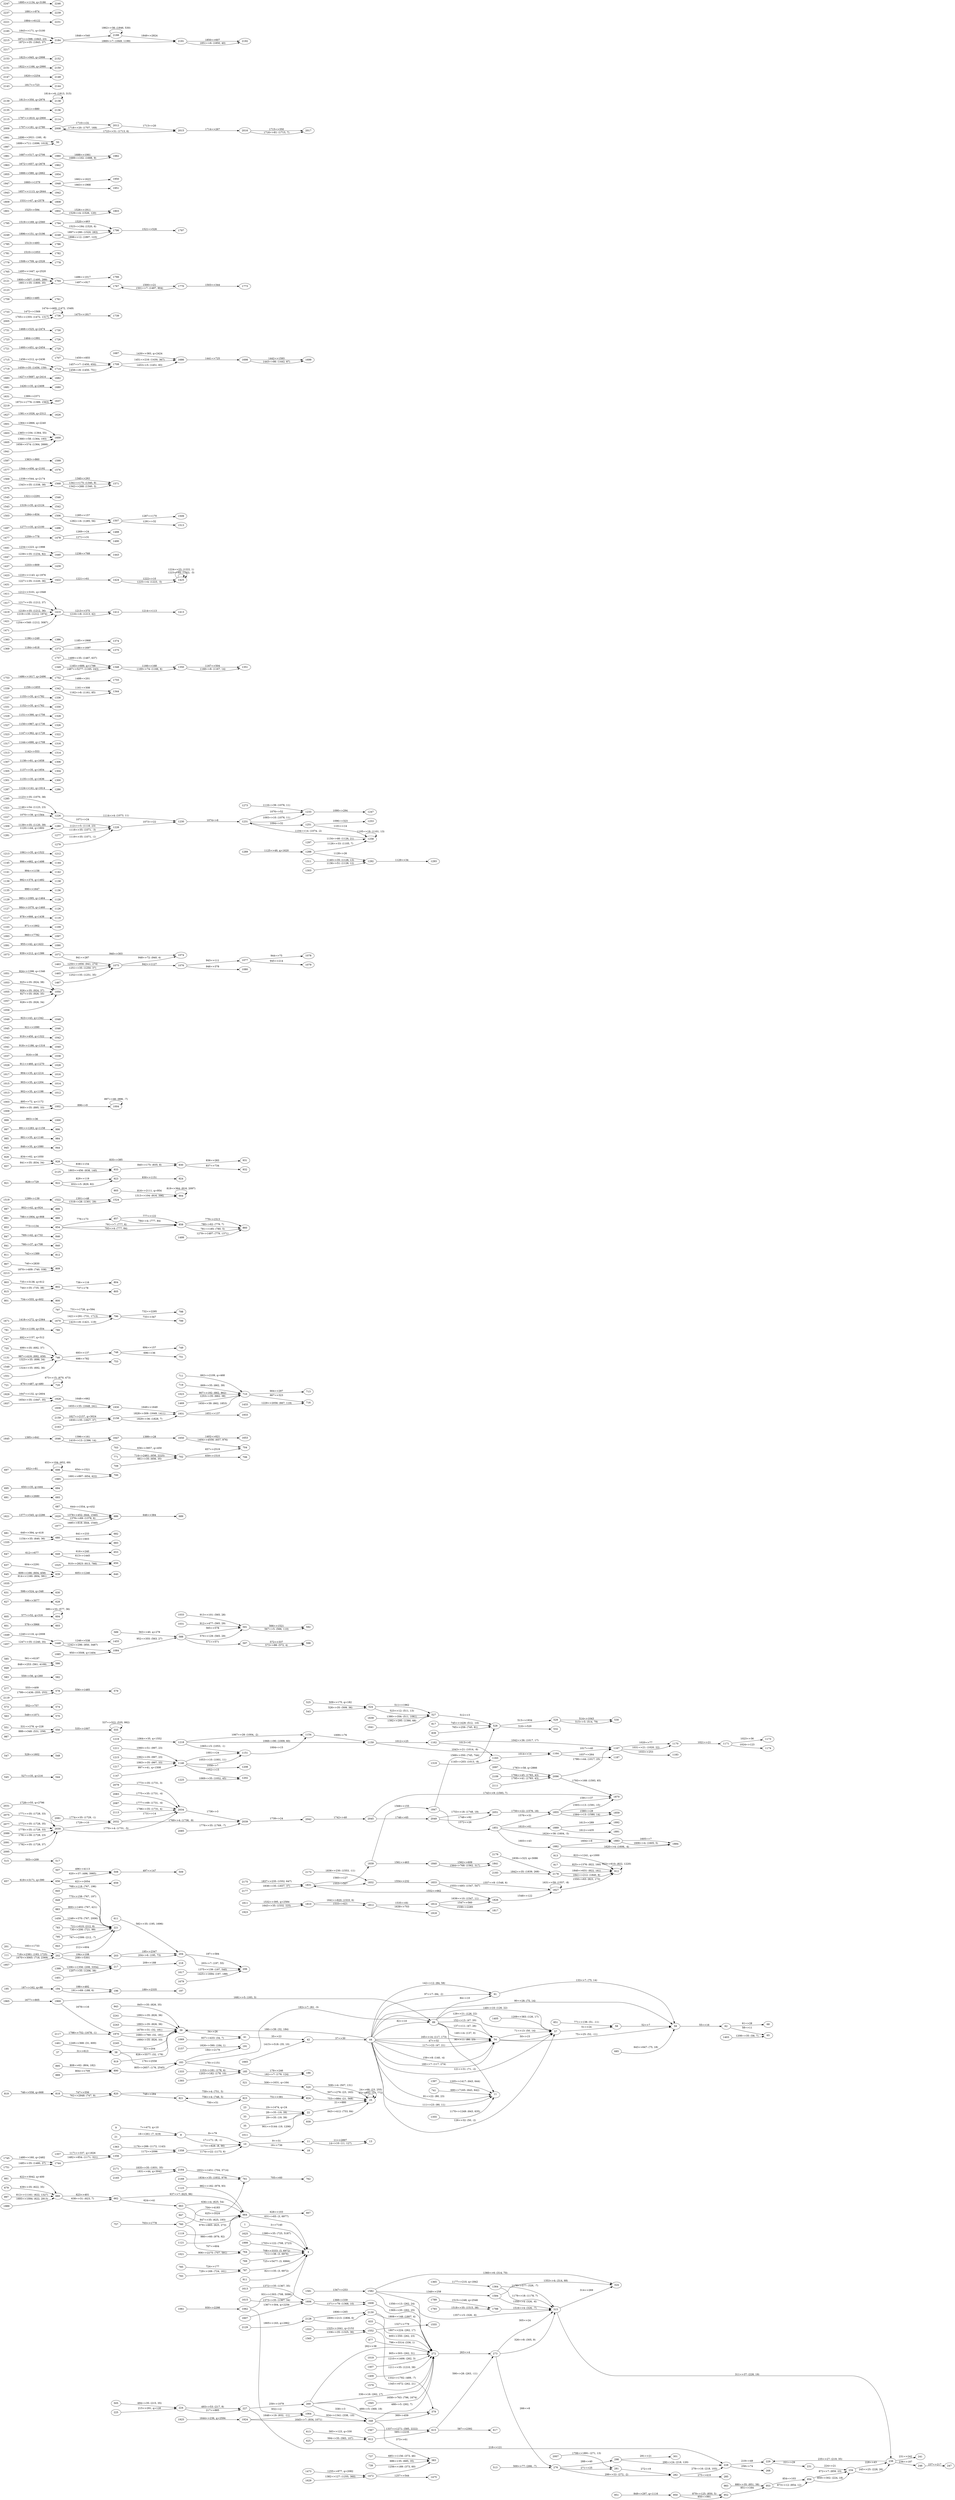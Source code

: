 digraph g { 
	rankdir = LR 
	1 -> 4 [label="3=>7140"] 
	9 -> 8 [label="7=>473, q=10"] 
	8 -> 10 [label="8=>79"] 
	10 -> 11 [label="9=>31"] 
	11 -> 13 [label="11=>2897"] 
	11 -> 13 [label="14=>10: (11, 127)"] 
	10 -> 18 [label="16=>736"] 
	8 -> 10 [label="17=>71: (8, -1)"] 
	21 -> 8 [label="18=>261: (7, 419)"] 
	23 -> 22 [label="19=>1474, q=24"] 
	22 -> 25 [label="21=>880"] 
	25 -> 25 [label="23=>442: (21, 772)"] 
	25 -> 25 [label="24=>68: (23, 255)"] 
	33 -> 22 [label="28=>35: (19, 39)"] 
	35 -> 22 [label="29=>35: (19, 39)"] 
	37 -> 38 [label="31=>613"] 
	38 -> 39 [label="32=>204"] 
	39 -> 41 [label="34=>26"] 
	41 -> 42 [label="35=>22"] 
	42 -> 44 [label="37=>30"] 
	44 -> 54 [label="47=>32"] 
	54 -> 57 [label="50=>15"] 
	57 -> 58 [label="51=>24"] 
	58 -> 59 [label="52=>7"] 
	59 -> 62 [label="55=>16"] 
	62 -> 65 [label="58=>11"] 
	62 -> 68 [label="61=>28"] 
	54 -> 57 [label="71=>13: (50, 14)"] 
	54 -> 59 [label="75=>25: (52, -11)"] 
	44 -> 59 [label="80=>28: (75, 14)"] 
	44 -> 77 [label="81=>22: (80, 23)"] 
	44 -> 89 [label="82=>10"] 
	89 -> 91 [label="84=>10"] 
	89 -> 77 [label="90=>11: (80, 23)"] 
	44 -> 91 [label="97=>7: (84, -2)"] 
	44 -> 77 [label="111=>23: (90, 11)"] 
	44 -> 54 [label="117=>22: (47, 21)"] 
	44 -> 57 [label="121=>31: (71, -2)"] 
	44 -> 57 [label="126=>32: (50, -2)"] 
	44 -> 57 [label="129=>21: (126, 22)"] 
	91 -> 59 [label="133=>7: (75, 14)"] 
	89 -> 54 [label="137=>11: (47, 26)"] 
	89 -> 54 [label="140=>4: (137, 0)"] 
	44 -> 91 [label="142=>12: (84, 58)"] 
	89 -> 57 [label="149=>10: (126, 22)"] 
	89 -> 54 [label="152=>13: (47, 20)"] 
	44 -> 54 [label="159=>8: (140, -4)"] 
	44 -> 54 [label="160=>7: (117, 274)"] 
	44 -> 54 [label="165=>14: (117, 173)"] 
	44 -> 39 [label="166=>39: (32, 184)"] 
	38 -> 183 [label="176=>2558"] 
	183 -> 185 [label="178=>1151"] 
	185 -> 186 [label="179=>246"] 
	185 -> 186 [label="182=>7: (179, 124)"] 
	183 -> 89 [label="183=>7: (82, -3)"] 
	183 -> 191 [label="184=>2179"] 
	195 -> 194 [label="187=>162, q=88"] 
	194 -> 196 [label="188=>492"] 
	196 -> 197 [label="189=>2335"] 
	194 -> 196 [label="191=>69: (188, 6)"] 
	201 -> 202 [label="193=>1733"] 
	202 -> 203 [label="194=>108"] 
	203 -> 204 [label="195=>2347"] 
	204 -> 206 [label="197=>584"] 
	204 -> 206 [label="203=>7: (197, 55)"] 
	203 -> 204 [label="204=>6: (195, 73)"] 
	202 -> 217 [label="208=>5301"] 
	217 -> 218 [label="209=>188"] 
	202 -> 221 [label="212=>604"] 
	225 -> 224 [label="215=>291, q=128"] 
	224 -> 227 [label="217=>885"] 
	227 -> 228 [label="218=>121"] 
	228 -> 229 [label="219=>49"] 
	229 -> 231 [label="221=>29"] 
	231 -> 234 [label="224=>21"] 
	234 -> 238 [label="228=>43"] 
	238 -> 241 [label="231=>242"] 
	238 -> 229 [label="235=>27: (219, 35)"] 
	238 -> 246 [label="236=>197"] 
	246 -> 247 [label="237=>217"] 
	234 -> 238 [label="245=>25: (228, 26)"] 
	228 -> 268 [label="258=>74"] 
	227 -> 269 [label="259=>1079"] 
	269 -> 272 [label="262=>38"] 
	272 -> 273 [label="263=>4"] 
	273 -> 276 [label="266=>8"] 
	276 -> 281 [label="271=>25"] 
	281 -> 282 [label="272=>9"] 
	282 -> 285 [label="275=>410"] 
	282 -> 228 [label="279=>16: (218, 103)"] 
	276 -> 298 [label="288=>40"] 
	298 -> 228 [label="290=>24: (218, 120)"] 
	298 -> 301 [label="291=>21"] 
	276 -> 282 [label="299=>22: (272, -2)"] 
	273 -> 315 [label="305=>24"] 
	315 -> 238 [label="311=>37: (228, 19)"] 
	315 -> 324 [label="314=>269"] 
	273 -> 315 [label="326=>8: (305, 9)"] 
	269 -> 272 [label="336=>16: (262, 17)"] 
	269 -> 348 [label="338=>3"] 
	348 -> 379 [label="369=>459"] 
	348 -> 383 [label="373=>61"] 
	348 -> 272 [label="488=>5: (262, 7)"] 
	269 -> 379 [label="489=>5: (369, 19)"] 
	224 -> 227 [label="493=>53: (217, 8)"] 
	505 -> 224 [label="494=>35: (215, 35)"] 
	507 -> 508 [label="496=>4113"] 
	508 -> 509 [label="497=>147"] 
	513 -> 276 [label="500=>77: (266, -7)"] 
	515 -> 517 [label="503=>209"] 
	521 -> 520 [label="506=>1631, q=164"] 
	520 -> 25 [label="507=>276: (23, 163)"] 
	520 -> 25 [label="508=>4: (507, 131)"] 
	525 -> 524 [label="509=>175, q=182"] 
	524 -> 527 [label="511=>1962"] 
	527 -> 528 [label="512=>3"] 
	528 -> 529 [label="513=>1934"] 
	529 -> 530 [label="514=>1043"] 
	529 -> 530 [label="515=>5: (514, 79)"] 
	528 -> 532 [label="516=>520"] 
	524 -> 527 [label="523=>12: (511, 13)"] 
	543 -> 524 [label="526=>35: (509, 36)"] 
	545 -> 544 [label="527=>35, q=216"] 
	547 -> 548 [label="529=>1602"] 
	551 -> 550 [label="531=>278, q=228"] 
	550 -> 555 [label="535=>1007"] 
	555 -> 555 [label="537=>322: (535, 992)"] 
	563 -> 570 [label="549=>1071"] 
	573 -> 574 [label="552=>757"] 
	577 -> 578 [label="555=>409"] 
	578 -> 579 [label="556=>1485"] 
	583 -> 582 [label="559=>56, q=260"] 
	585 -> 586 [label="561=>6197"] 
	589 -> 588 [label="563=>40, q=278"] 
	588 -> 591 [label="565=>578"] 
	591 -> 592 [label="566=>1521"] 
	591 -> 592 [label="567=>5: (566, 110)"] 
	588 -> 591 [label="570=>129: (565, 29)"] 
	588 -> 597 [label="571=>571"] 
	597 -> 598 [label="572=>337"] 
	597 -> 598 [label="573=>88: (572, 4)"] 
	601 -> 603 [label="576=>3966"] 
	605 -> 604 [label="577=>52, q=316"] 
	604 -> 604 [label="580=>33: (577, 36)"] 
	611 -> 204 [label="582=>35: (195, 1696)"] 
	613 -> 612 [label="583=>123, q=330"] 
	612 -> 615 [label="585=>2235"] 
	615 -> 617 [label="587=>2392"] 
	615 -> 273 [label="590=>28: (263, -11)"] 
	625 -> 612 [label="594=>35: (583, 107)"] 
	627 -> 628 [label="596=>3077"] 
	631 -> 630 [label="598=>524, q=348"] 
	633 -> 272 [label="600=>350: (262, 23)"] 
	637 -> 639 [label="604=>2291"] 
	639 -> 640 [label="605=>1246"] 
	645 -> 639 [label="609=>166: (604, 458)"] 
	647 -> 649 [label="612=>677"] 
	649 -> 650 [label="613=>1445"] 
	649 -> 653 [label="616=>240"] 
	657 -> 656 [label="619=>3171, q=390"] 
	656 -> 508 [label="620=>37: (496, 3985)"] 
	656 -> 659 [label="621=>2054"] 
	661 -> 660 [label="622=>3042, q=400"] 
	660 -> 662 [label="623=>401"] 
	662 -> 663 [label="624=>41"] 
	663 -> 664 [label="625=>3524"] 
	664 -> 667 [label="628=>103"] 
	664 -> 4 [label="631=>65: (3, 6977)"] 
	663 -> 664 [label="636=>4: (625, 54)"] 
	662 -> 664 [label="637=>7: (625, 96)"] 
	660 -> 662 [label="638=>31: (623, 7)"] 
	679 -> 660 [label="639=>35: (622, 35)"] 
	681 -> 680 [label="640=>394, q=418"] 
	680 -> 682 [label="641=>233"] 
	680 -> 683 [label="642=>603"] 
	685 -> 59 [label="643=>647: (75, 18)"] 
	687 -> 686 [label="644=>1554, q=432"] 
	686 -> 689 [label="646=>384"] 
	691 -> 693 [label="649=>2680"] 
	695 -> 694 [label="650=>35, q=444"] 
	697 -> 698 [label="652=>81"] 
	698 -> 698 [label="653=>104: (652, 69)"] 
	698 -> 700 [label="654=>1521"] 
	703 -> 702 [label="656=>3957, q=450"] 
	702 -> 704 [label="657=>2519"] 
	702 -> 706 [label="659=>1510"] 
	709 -> 702 [label="661=>35: (656, 35)"] 
	711 -> 710 [label="662=>2109, q=468"] 
	710 -> 713 [label="664=>297"] 
	710 -> 716 [label="667=>323"] 
	719 -> 710 [label="669=>35: (662, 39)"] 
	721 -> 720 [label="670=>487, q=480"] 
	720 -> 720 [label="673=>15: (670, 473)"] 
	737 -> 383 [label="685=>1156: (373, 46)"] 
	739 -> 383 [label="686=>35: (685, 35)"] 
	741 -> 77 [label="690=>7165: (643, 642)"] 
	747 -> 746 [label="692=>1157, q=512"] 
	746 -> 748 [label="693=>137"] 
	748 -> 749 [label="694=>157"] 
	748 -> 751 [label="696=>36"] 
	746 -> 753 [label="698=>782"] 
	755 -> 746 [label="699=>35: (692, 37)"] 
	757 -> 760 [label="703=>1778"] 
	760 -> 761 [label="704=>4183"] 
	761 -> 762 [label="705=>60"] 
	760 -> 764 [label="707=>604"] 
	764 -> 4 [label="708=>3333: (3, 6972)"] 
	769 -> 4 [label="711=>38: (3, 6976)"] 
	771 -> 702 [label="714=>2461: (656, 2225)"] 
	777 -> 202 [label="718=>2381: (193, 1725)"] 
	781 -> 780 [label="720=>1100, q=554"] 
	783 -> 221 [label="721=>610: (212, 8)"] 
	785 -> 787 [label="724=>177"] 
	787 -> 4 [label="725=>5477: (3, 6966)"] 
	793 -> 787 [label="729=>169: (724, 161)"] 
	795 -> 221 [label="730=>206: (721, 99)"] 
	797 -> 796 [label="731=>1726, q=594"] 
	796 -> 798 [label="732=>2295"] 
	796 -> 799 [label="733=>347"] 
	801 -> 800 [label="734=>555, q=602"] 
	803 -> 802 [label="735=>3138, q=612"] 
	802 -> 804 [label="736=>116"] 
	802 -> 805 [label="737=>78"] 
	807 -> 809 [label="740=>2830"] 
	811 -> 812 [label="742=>1389"] 
	815 -> 802 [label="744=>35: (735, 38)"] 
	817 -> 528 [label="745=>1428: (512, -10)"] 
	819 -> 818 [label="746=>558, q=668"] 
	818 -> 820 [label="747=>556"] 
	820 -> 821 [label="748=>284"] 
	821 -> 823 [label="750=>51"] 
	823 -> 824 [label="751=>381"] 
	824 -> 25 [label="753=>884: (21, 568)"] 
	823 -> 821 [label="756=>4: (748, 5)"] 
	820 -> 824 [label="759=>4: (751, 5)"] 
	818 -> 820 [label="762=>2948: (747, 9)"] 
	839 -> 528 [label="765=>259: (745, 81)"] 
	841 -> 840 [label="766=>37, q=708"] 
	843 -> 221 [label="767=>2399: (212, -7)"] 
	845 -> 221 [label="768=>118: (767, 196)"] 
	847 -> 846 [label="769=>42, q=732"] 
	849 -> 221 [label="770=>158: (767, 197)"] 
	851 -> 58 [label="771=>138: (51, -11)"] 
	853 -> 854 [label="773=>134"] 
	854 -> 857 [label="776=>73"] 
	857 -> 858 [label="777=>122"] 
	858 -> 860 [label="779=>1513"] 
	858 -> 860 [label="780=>62: (779, 7)"] 
	858 -> 860 [label="781=>185: (780, 5)"] 
	857 -> 858 [label="784=>4: (777, 84)"] 
	854 -> 858 [label="791=>7: (777, 6)"] 
	854 -> 858 [label="793=>4: (777, 84)"] 
	877 -> 272 [label="796=>3314: (336, 1)"] 
	881 -> 880 [label="798=>1904, q=908"] 
	883 -> 221 [label="800=>1402: (767, 421)"] 
	887 -> 886 [label="802=>42, q=924"] 
	889 -> 890 [label="804=>1709"] 
	890 -> 183 [label="805=>2657: (176, 2545)"] 
	895 -> 890 [label="808=>62: (804, 182)"] 
	897 -> 660 [label="812=>11161: (622, 1327)"] 
	905 -> 904 [label="816=>2111, q=954"] 
	904 -> 904 [label="819=>364: (816, 2097)"] 
	911 -> 4 [label="821=>35: (3, 6972)"] 
	913 -> 912 [label="822=>1241, q=1000"] 
	912 -> 912 [label="823=>610: (822, 1220)"] 
	917 -> 912 [label="825=>1376: (822, 160)"] 
	919 -> 39 [label="826=>5577: (32, 179)"] 
	921 -> 922 [label="828=>729"] 
	922 -> 923 [label="829=>119"] 
	923 -> 924 [label="830=>1151"] 
	922 -> 923 [label="832=>5: (829, 82)"] 
	929 -> 928 [label="834=>62, q=1050"] 
	928 -> 930 [label="835=>385"] 
	930 -> 931 [label="836=>283"] 
	930 -> 932 [label="837=>734"] 
	928 -> 933 [label="838=>154"] 
	933 -> 930 [label="840=>175: (835, 8)"] 
	937 -> 928 [label="841=>35: (834, 34)"] 
	939 -> 25 [label="843=>412: (753, 84)"] 
	943 -> 39 [label="845=>35: (826, 35)"] 
	945 -> 944 [label="846=>35, q=1080"] 
	947 -> 664 [label="847=>35: (625, 193)"] 
	949 -> 586 [label="848=>253: (561, 4109)"] 
	951 -> 950 [label="849=>297, q=1116"] 
	950 -> 952 [label="850=>991"] 
	952 -> 953 [label="851=>164"] 
	953 -> 956 [label="854=>103"] 
	956 -> 234 [label="859=>302: (224, 18)"] 
	956 -> 234 [label="872=>7: (859, 23)"] 
	953 -> 956 [label="873=>12: (854, 12)"] 
	950 -> 952 [label="879=>125: (850, 5)"] 
	983 -> 953 [label="880=>35: (851, 38)"] 
	985 -> 984 [label="881=>35, q=1146"] 
	987 -> 550 [label="888=>348: (531, 258)"] 
	997 -> 996 [label="891=>1283, q=1158"] 
	999 -> 1000 [label="893=>36"] 
	1003 -> 1002 [label="895=>72, q=1172"] 
	1002 -> 1004 [label="896=>9"] 
	1004 -> 1004 [label="897=>46: (896, -7)"] 
	1009 -> 1002 [label="900=>35: (895, 33)"] 
	1011 -> 22 [label="901=>3144: (19, 1206)"] 
	1013 -> 1012 [label="902=>35, q=1198"] 
	1015 -> 1014 [label="903=>35, q=1204"] 
	1017 -> 1016 [label="904=>35, q=1214"] 
	1019 -> 272 [label="905=>303: (262, 31)"] 
	1021 -> 764 [label="906=>2275: (707, 591)"] 
	1023 -> 710 [label="907=>192: (662, 862)"] 
	1025 -> 650 [label="910=>2823: (613, 766)"] 
	1029 -> 1028 [label="911=>460, q=1270"] 
	1031 -> 591 [label="912=>477: (565, 29)"] 
	1033 -> 591 [label="913=>101: (565, 28)"] 
	1035 -> 639 [label="914=>1160: (604, 381)"] 
	1037 -> 1038 [label="916=>38"] 
	1041 -> 1040 [label="918=>1186, q=1316"] 
	1043 -> 1042 [label="919=>450, q=1322"] 
	1045 -> 1046 [label="921=>1090"] 
	1049 -> 1048 [label="923=>43, q=1342"] 
	1051 -> 1050 [label="924=>1298, q=1346"] 
	1053 -> 1050 [label="925=>35: (924, 38)"] 
	1055 -> 1050 [label="926=>35: (924, 37)"] 
	1057 -> 1050 [label="927=>35: (926, 35)"] 
	1059 -> 1050 [label="928=>35: (926, 34)"] 
	1061 -> 1062 [label="930=>2298"] 
	1062 -> 4 [label="931=>1303: (708, 3096)"] 
	1062 -> 1064 [label="932=>2"] 
	1064 -> 348 [label="934=>1341: (338, -10)"] 
	1069 -> 41 [label="937=>433: (34, 7)"] 
	1073 -> 1072 [label="939=>212, q=1386"] 
	1072 -> 1074 [label="940=>303"] 
	1072 -> 1075 [label="941=>287"] 
	1075 -> 1076 [label="942=>1127"] 
	1076 -> 1077 [label="943=>111"] 
	1077 -> 1078 [label="944=>75"] 
	1077 -> 1079 [label="945=>214"] 
	1076 -> 1080 [label="946=>378"] 
	1075 -> 1074 [label="948=>72: (940, 4)"] 
	1085 -> 1084 [label="950=>3508, q=1404"] 
	1084 -> 588 [label="952=>355: (563, 27)"] 
	1091 -> 1090 [label="955=>42, q=1422"] 
	1093 -> 1097 [label="960=>7782"] 
	1103 -> 1109 [label="971=>1902"] 
	1117 -> 1116 [label="978=>666, q=1438"] 
	1119 -> 664 [label="979=>665: (625, 273)"] 
	1121 -> 664 [label="980=>60: (979, 92)"] 
	1123 -> 664 [label="982=>192: (979, 93)"] 
	1127 -> 1126 [label="984=>1070, q=1460"] 
	1129 -> 1128 [label="985=>1095, q=1464"] 
	1131 -> 746 [label="987=>416: (692, 458)"] 
	1135 -> 1136 [label="990=>1647"] 
	1139 -> 1138 [label="992=>370, q=1482"] 
	1141 -> 1142 [label="994=>1158"] 
	1145 -> 1144 [label="996=>682, q=1498"] 
	1147 -> 1146 [label="997=>41, q=1508"] 
	1146 -> 1151 [label="1001=>24"] 
	1151 -> 1154 [label="1004=>15"] 
	1154 -> 1159 [label="1009=>76"] 
	1159 -> 1162 [label="1012=>25"] 
	1162 -> 1163 [label="1013=>6"] 
	1163 -> 1164 [label="1014=>14"] 
	1164 -> 1167 [label="1017=>40"] 
	1167 -> 1170 [label="1020=>77"] 
	1170 -> 1171 [label="1021=>21"] 
	1171 -> 1173 [label="1023=>36"] 
	1171 -> 1174 [label="1024=>123"] 
	1167 -> 1170 [label="1031=>21: (1020, 22)"] 
	1167 -> 1183 [label="1033=>253"] 
	1164 -> 1187 [label="1037=>264"] 
	1162 -> 1167 [label="1042=>36: (1017, 17)"] 
	1159 -> 1164 [label="1043=>21: (1014, -9)"] 
	1146 -> 1202 [label="1052=>15"] 
	1146 -> 1151 [label="1053=>10: (1001, 11)"] 
	1146 -> 1208 [label="1058=>7"] 
	1211 -> 1146 [label="1060=>51: (997, 23)"] 
	1213 -> 1212 [label="1061=>35, q=1522"] 
	1215 -> 1146 [label="1062=>35: (997, 23)"] 
	1217 -> 1146 [label="1063=>35: (997, 33)"] 
	1219 -> 1218 [label="1064=>35, q=1552"] 
	1218 -> 1151 [label="1065=>5: (1053, -1)"] 
	1218 -> 1154 [label="1067=>28: (1004, -2)"] 
	1218 -> 1159 [label="1068=>90: (1009, 60)"] 
	1225 -> 1202 [label="1069=>35: (1052, 45)"] 
	1227 -> 1226 [label="1070=>39, q=1564"] 
	1226 -> 1228 [label="1071=>24"] 
	1228 -> 1230 [label="1073=>22"] 
	1230 -> 1231 [label="1074=>6"] 
	1231 -> 1233 [label="1076=>52"] 
	1233 -> 1247 [label="1090=>294"] 
	1231 -> 1233 [label="1093=>10: (1076, 11)"] 
	1231 -> 1251 [label="1094=>32"] 
	1251 -> 1253 [label="1096=>323"] 
	1251 -> 1258 [label="1101=>14"] 
	1258 -> 1231 [label="1104=>14: (1074, -2)"] 
	1258 -> 1258 [label="1105=>19: (1101, 13)"] 
	1226 -> 1230 [label="1114=>4: (1073, 11)"] 
	1273 -> 1233 [label="1116=>39: (1076, 11)"] 
	1277 -> 1228 [label="1118=>35: (1071, -3)"] 
	1279 -> 1228 [label="1119=>35: (1071, -1)"] 
	1281 -> 1280 [label="1120=>44, q=1602"] 
	1280 -> 1228 [label="1121=>5: (1118, 23)"] 
	1285 -> 1226 [label="1123=>35: (1070, 38)"] 
	1287 -> 1286 [label="1124=>141, q=1614"] 
	1289 -> 1288 [label="1125=>49, q=1620"] 
	1288 -> 1258 [label="1126=>33: (1105, 7)"] 
	1288 -> 1292 [label="1128=>26"] 
	1292 -> 1293 [label="1129=>34"] 
	1297 -> 1258 [label="1134=>46: (1126, 21)"] 
	1301 -> 1300 [label="1135=>35, q=1636"] 
	1303 -> 1292 [label="1136=>51: (1128, 12)"] 
	1305 -> 1304 [label="1137=>35, q=1654"] 
	1307 -> 1306 [label="1138=>81, q=1658"] 
	1309 -> 1280 [label="1139=>35: (1120, 39)"] 
	1311 -> 1292 [label="1140=>35: (1128, 13)"] 
	1313 -> 1314 [label="1142=>553"] 
	1317 -> 1316 [label="1144=>690, q=1708"] 
	1319 -> 1163 [label="1145=>203: (1013, -9)"] 
	1321 -> 1226 [label="1146=>54: (1123, 23)"] 
	1323 -> 1322 [label="1147=>362, q=1726"] 
	1327 -> 1326 [label="1150=>967, q=1736"] 
	1329 -> 1328 [label="1151=>390, q=1756"] 
	1331 -> 1330 [label="1152=>35, q=1762"] 
	1333 -> 185 [label="1153=>181: (178, 4)"] 
	1335 -> 680 [label="1154=>35: (640, 36)"] 
	1337 -> 1336 [label="1155=>35, q=1782"] 
	1339 -> 1342 [label="1159=>1655"] 
	1342 -> 1344 [label="1161=>308"] 
	1342 -> 1344 [label="1162=>8: (1161, 85)"] 
	1349 -> 1348 [label="1165=>689, q=1798"] 
	1348 -> 1350 [label="1166=>168"] 
	1350 -> 1351 [label="1167=>504"] 
	1350 -> 1351 [label="1168=>8: (1167, 14)"] 
	1348 -> 1350 [label="1169=>74: (1166, 6)"] 
	1355 -> 77 [label="1170=>1249: (643, 635)"] 
	1357 -> 1356 [label="1171=>337, q=1826"] 
	1356 -> 1358 [label="1172=>2096"] 
	1358 -> 10 [label="1173=>828: (8, 66)"] 
	1358 -> 10 [label="1174=>22: (1173, 6)"] 
	1363 -> 1358 [label="1176=>288: (1172, 1143)"] 
	1365 -> 1364 [label="1177=>210, q=1842"] 
	1364 -> 315 [label="1178=>577: (326, -7)"] 
	1364 -> 315 [label="1179=>18: (1178, 7)"] 
	1369 -> 1373 [label="1184=>618"] 
	1373 -> 1374 [label="1185=>1868"] 
	1373 -> 1375 [label="1186=>1697"] 
	1383 -> 1386 [label="1196=>249"] 
	1393 -> 185 [label="1203=>182: (178, 10)"] 
	1397 -> 77 [label="1205=>1417: (643, 644)"] 
	1399 -> 217 [label="1206=>1356: (208, 3354)"] 
	1401 -> 217 [label="1207=>35: (1206, 38)"] 
	1403 -> 65 [label="1208=>35: (58, 7)"] 
	1405 -> 57 [label="1209=>383: (126, 17)"] 
	1407 -> 272 [label="1210=>1406: (262, 3)"] 
	1409 -> 272 [label="1211=>35: (1210, 38)"] 
	1411 -> 1410 [label="1212=>3101, q=1948"] 
	1410 -> 1412 [label="1213=>375"] 
	1412 -> 1413 [label="1214=>113"] 
	1410 -> 1412 [label="1216=>8: (1213, 42)"] 
	1417 -> 1410 [label="1217=>35: (1212, 37)"] 
	1419 -> 1410 [label="1218=>35: (1212, 36)"] 
	1421 -> 1410 [label="1219=>35: (1212, 1974)"] 
	1423 -> 1422 [label="1220=>1143, q=1976"] 
	1422 -> 1424 [label="1221=>61"] 
	1424 -> 1425 [label="1222=>10"] 
	1425 -> 1425 [label="1223=>85: (1222, -3)"] 
	1425 -> 1425 [label="1224=>23: (1222, 1)"] 
	1424 -> 1425 [label="1225=>4: (1223, -5)"] 
	1431 -> 1422 [label="1227=>35: (1220, 36)"] 
	1433 -> 716 [label="1229=>2056: (667, 119)"] 
	1437 -> 1439 [label="1233=>809"] 
	1441 -> 1440 [label="1234=>223, q=1998"] 
	1440 -> 1443 [label="1236=>768"] 
	1447 -> 1440 [label="1239=>35: (1234, 82)"] 
	1449 -> 1448 [label="1240=>116, q=2008"] 
	1448 -> 1084 [label="1242=>296: (950, 3487)"] 
	1448 -> 1455 [label="1246=>538"] 
	1457 -> 1448 [label="1247=>35: (1240, 35)"] 
	1459 -> 221 [label="1248=>370: (767, 2006)"] 
	1461 -> 38 [label="1249=>368: (31, 600)"] 
	1463 -> 1075 [label="1250=>1856: (941, 274)"] 
	1465 -> 1075 [label="1251=>35: (1250, 37)"] 
	1467 -> 1075 [label="1252=>35: (1251, 35)"] 
	1469 -> 710 [label="1253=>35: (662, 38)"] 
	1471 -> 1410 [label="1254=>540: (1212, 3087)"] 
	1473 -> 1472 [label="1255=>877, q=2082"] 
	1472 -> 383 [label="1256=>189: (373, 60)"] 
	1472 -> 1475 [label="1257=>544"] 
	1477 -> 1478 [label="1259=>778"] 
	1478 -> 1488 [label="1269=>24"] 
	1478 -> 1490 [label="1271=>31"] 
	1497 -> 1496 [label="1277=>35, q=2100"] 
	1499 -> 860 [label="1279=>1497: (779, 1371)"] 
	1503 -> 1506 [label="1284=>834"] 
	1506 -> 1507 [label="1285=>157"] 
	1507 -> 1509 [label="1287=>170"] 
	1507 -> 1513 [label="1291=>32"] 
	1506 -> 1507 [label="1292=>6: (1285, 56)"] 
	1519 -> 1522 [label="1299=>139"] 
	1522 -> 1524 [label="1301=>48"] 
	1524 -> 904 [label="1313=>104: (816, 396)"] 
	1522 -> 1524 [label="1318=>28: (1301, 29)"] 
	1543 -> 1542 [label="1319=>35, q=2124"] 
	1545 -> 1546 [label="1321=>2291"] 
	1549 -> 746 [label="1323=>35: (699, 34)"] 
	1551 -> 746 [label="1324=>35: (692, 36)"] 
	1553 -> 1552 [label="1325=>1641, q=2152"] 
	1552 -> 1555 [label="1327=>779"] 
	1552 -> 379 [label="1332=>1792: (489, -7)"] 
	1565 -> 1552 [label="1336=>35: (1325, 36)"] 
	1567 -> 615 [label="1337=>1271: (585, 2222)"] 
	1569 -> 1568 [label="1338=>544, q=2174"] 
	1568 -> 1571 [label="1340=>262"] 
	1568 -> 1571 [label="1341=>175: (1340, 9)"] 
	1568 -> 1571 [label="1342=>268: (1340, 3)"] 
	1575 -> 1568 [label="1343=>35: (1338, 38)"] 
	1577 -> 1576 [label="1344=>456, q=2192"] 
	1579 -> 272 [label="1345=>672: (262, 21)"] 
	1581 -> 1582 [label="1347=>253"] 
	1582 -> 1584 [label="1349=>258"] 
	1584 -> 315 [label="1350=>4: (326, -6)"] 
	1584 -> 324 [label="1353=>4: (314, 68)"] 
	1582 -> 272 [label="1356=>13: (262, 24)"] 
	1582 -> 315 [label="1357=>5: (326, -6)"] 
	1582 -> 324 [label="1360=>6: (314, 70)"] 
	1597 -> 1599 [label="1363=>860"] 
	1601 -> 1600 [label="1364=>2866, q=2240"] 
	1603 -> 1600 [label="1365=>104: (1364, 55)"] 
	1605 -> 1600 [label="1366=>58: (1364, 193)"] 
	1607 -> 1606 [label="1367=>304, q=2256"] 
	1606 -> 1608 [label="1368=>339"] 
	1608 -> 272 [label="1369=>20: (262, 25)"] 
	1606 -> 1608 [label="1371=>79: (1368, 10)"] 
	1613 -> 1606 [label="1372=>35: (1367, 35)"] 
	1615 -> 1606 [label="1373=>35: (1367, 34)"] 
	1617 -> 206 [label="1375=>139: (197, 540)"] 
	1621 -> 1620 [label="1377=>545, q=2286"] 
	1620 -> 686 [label="1378=>452: (644, 1540)"] 
	1620 -> 686 [label="1379=>69: (1378, 6)"] 
	1625 -> 4 [label="1380=>35: (725, 5187)"] 
	1627 -> 1626 [label="1381=>1026, q=2312"] 
	1629 -> 1472 [label="1382=>127: (1255, 360)"] 
	1631 -> 1637 [label="1389=>2371"] 
	1639 -> 527 [label="1390=>356: (511, 1061)"] 
	1641 -> 527 [label="1392=>295: (1390, 68)"] 
	1645 -> 1646 [label="1395=>641"] 
	1646 -> 1647 [label="1396=>161"] 
	1647 -> 1650 [label="1399=>28"] 
	1650 -> 1653 [label="1402=>621"] 
	1650 -> 704 [label="1404=>4556: (657, 976)"] 
	1646 -> 1647 [label="1410=>13: (1396, 14)"] 
	1665 -> 42 [label="1415=>518: (35, 10)"] 
	1671 -> 1670 [label="1418=>272, q=2364"] 
	1670 -> 796 [label="1421=>291: (731, 1713)"] 
	1670 -> 796 [label="1423=>8: (1421, 119)"] 
	1679 -> 206 [label="1425=>1694: (197, 188)"] 
	1681 -> 1680 [label="1426=>35, q=2408"] 
	1683 -> 1682 [label="1427=>5687, q=2414"] 
	1687 -> 1686 [label="1430=>383, q=2424"] 
	1686 -> 1698 [label="1441=>725"] 
	1698 -> 1699 [label="1442=>1593"] 
	1698 -> 1699 [label="1443=>86: (1442, 87)"] 
	1707 -> 1708 [label="1450=>855"] 
	1708 -> 1686 [label="1451=>216: (1430, 367)"] 
	1708 -> 1686 [label="1453=>5: (1451, 83)"] 
	1715 -> 1714 [label="1456=>212, q=2436"] 
	1714 -> 1708 [label="1457=>7: (1450, 650)"] 
	1714 -> 1708 [label="1458=>8: (1450, 751)"] 
	1719 -> 1714 [label="1459=>35: (1456, 159)"] 
	1721 -> 1720 [label="1460=>451, q=2454"] 
	1723 -> 1726 [label="1464=>1991"] 
	1731 -> 1730 [label="1468=>525, q=2474"] 
	1733 -> 1736 [label="1472=>1569"] 
	1736 -> 1736 [label="1474=>469: (1472, 1549)"] 
	1736 -> 1739 [label="1475=>1817"] 
	1745 -> 1744 [label="1480=>160, q=2482"] 
	1744 -> 1356 [label="1482=>854: (1171, 321)"] 
	1751 -> 1744 [label="1485=>35: (1480, 37)"] 
	1753 -> 1752 [label="1486=>1617, q=2496"] 
	1752 -> 1348 [label="1487=>5277: (1165, 243)"] 
	1752 -> 1755 [label="1488=>201"] 
	1757 -> 1348 [label="1489=>35: (1487, 637)"] 
	1759 -> 1761 [label="1492=>485"] 
	1765 -> 1764 [label="1495=>1447, q=2520"] 
	1764 -> 1766 [label="1496=>1017"] 
	1764 -> 1767 [label="1497=>917"] 
	1767 -> 1770 [label="1500=>21"] 
	1770 -> 1767 [label="1501=>7: (1497, 904)"] 
	1770 -> 1773 [label="1503=>344"] 
	1779 -> 1778 [label="1508=>709, q=2526"] 
	1781 -> 1782 [label="1510=>1053"] 
	1785 -> 1786 [label="1513=>493"] 
	1789 -> 1788 [label="1515=>248, q=2546"] 
	1788 -> 315 [label="1516=>4: (326, -7)"] 
	1793 -> 1788 [label="1518=>35: (1515, 38)"] 
	1795 -> 1794 [label="1519=>169, q=2560"] 
	1794 -> 1796 [label="1520=>463"] 
	1796 -> 1797 [label="1521=>526"] 
	1794 -> 1796 [label="1523=>194: (1520, 6)"] 
	1801 -> 1802 [label="1525=>594"] 
	1802 -> 1803 [label="1526=>1911"] 
	1802 -> 1803 [label="1529=>4: (1526, 120)"] 
	1809 -> 1808 [label="1531=>47, q=2578"] 
	1811 -> 1810 [label="1532=>395, q=2584"] 
	1810 -> 1812 [label="1533=>421"] 
	1812 -> 1814 [label="1535=>81"] 
	1814 -> 1817 [label="1538=>2285"] 
	1814 -> 1826 [label="1547=>560"] 
	1826 -> 1827 [label="1548=>122"] 
	1827 -> 912 [label="1550=>63: (823, 173)"] 
	1827 -> 1831 [label="1552=>662"] 
	1831 -> 1832 [label="1553=>507"] 
	1832 -> 1833 [label="1554=>232"] 
	1833 -> 1826 [label="1555=>493: (1547, 547)"] 
	1833 -> 1827 [label="1557=>8: (1548, 6)"] 
	1831 -> 1839 [label="1560=>127"] 
	1839 -> 1840 [label="1561=>463"] 
	1840 -> 1841 [label="1562=>609"] 
	1840 -> 1841 [label="1564=>768: (1562, 317)"] 
	1839 -> 1847 [label="1568=>155"] 
	1847 -> 528 [label="1569=>350: (745, 744)"] 
	1847 -> 1851 [label="1572=>26"] 
	1851 -> 1855 [label="1576=>31"] 
	1855 -> 1859 [label="1580=>28"] 
	1855 -> 1859 [label="1584=>13: (1580, 14)"] 
	1855 -> 1870 [label="1591=>37"] 
	1855 -> 1870 [label="1593=>13: (1591, 15)"] 
	1851 -> 1882 [label="1603=>43"] 
	1882 -> 1883 [label="1604=>8"] 
	1883 -> 1884 [label="1605=>7"] 
	1883 -> 1884 [label="1606=>4: (1605, 5)"] 
	1851 -> 1889 [label="1610=>61"] 
	1889 -> 1891 [label="1612=>435"] 
	1889 -> 1892 [label="1613=>289"] 
	1882 -> 1884 [label="1620=>4: (1606, -4)"] 
	1851 -> 1883 [label="1624=>38: (1604, -5)"] 
	1827 -> 1827 [label="1631=>59: (1557, -8)"] 
	1814 -> 1826 [label="1636=>10: (1547, 11)"] 
	1812 -> 1918 [label="1639=>703"] 
	1810 -> 1812 [label="1641=>820: (1533, 6)"] 
	1923 -> 1810 [label="1643=>35: (1532, 225)"] 
	1925 -> 1924 [label="1644=>236, q=2594"] 
	1924 -> 348 [label="1645=>7: (934, 1071)"] 
	1924 -> 1064 [label="1646=>19: (932, -11)"] 
	1929 -> 1928 [label="1647=>132, q=2604"] 
	1928 -> 1930 [label="1648=>662"] 
	1930 -> 1931 [label="1649=>1649"] 
	1931 -> 710 [label="1650=>39: (662, 1853)"] 
	1931 -> 1933 [label="1651=>137"] 
	1937 -> 1928 [label="1654=>35: (1647, 35)"] 
	1939 -> 1930 [label="1655=>35: (1648, 241)"] 
	1941 -> 1600 [label="1656=>574: (1364, 2666)"] 
	1943 -> 1942 [label="1657=>1113, q=2644"] 
	1945 -> 272 [label="1658=>763: (796, 1674)"] 
	1947 -> 1948 [label="1660=>1379"] 
	1948 -> 1950 [label="1662=>1623"] 
	1948 -> 1951 [label="1663=>1968"] 
	1955 -> 1954 [label="1666=>580, q=2662"] 
	1957 -> 202 [label="1670=>3065: (718, 2369)"] 
	1963 -> 1962 [label="1672=>657, q=2678"] 
	1965 -> 1969 [label="1677=>805"] 
	1969 -> 1970 [label="1678=>16"] 
	1970 -> 39 [label="1679=>31: (32, 181)"] 
	1970 -> 39 [label="1680=>760: (32, 181)"] 
	1969 -> 89 [label="1681=>5: (183, 3)"] 
	1977 -> 686 [label="1685=>818: (644, 1540)"] 
	1981 -> 1980 [label="1687=>517, q=2706"] 
	1980 -> 1982 [label="1688=>1061"] 
	1980 -> 1982 [label="1689=>102: (1688, 9)"] 
	1985 -> 700 [label="1691=>897: (654, 422)"] 
	1989 -> 660 [label="1693=>1094: (622, 2913)"] 
	1991 -> 50 [label="1696=>2021: (160, -8)"] 
	1997 -> 50 [label="1699=>711: (1696, 1019)"] 
	1999 -> 4 [label="1703=>122: (708, 2723)"] 
	2005 -> 1736 [label="1705=>1355: (1472, 1317)"] 
	2007 -> 281 [label="1706=>1891: (271, 13)"] 
	2009 -> 2008 [label="1707=>181, q=2780"] 
	2008 -> 2012 [label="1710=>31"] 
	2012 -> 2015 [label="1713=>20"] 
	2015 -> 2016 [label="1714=>267"] 
	2016 -> 2017 [label="1715=>350"] 
	2016 -> 2017 [label="1716=>81: (1715, 7)"] 
	2012 -> 2008 [label="1718=>20: (1707, 169)"] 
	2008 -> 2015 [label="1723=>31: (1713, 6)"] 
	2031 -> 2030 [label="1728=>55, q=2796"] 
	2030 -> 2032 [label="1729=>10"] 
	2032 -> 2034 [label="1731=>14"] 
	2034 -> 2039 [label="1736=>3"] 
	2039 -> 2042 [label="1739=>24"] 
	2042 -> 2045 [label="1742=>40"] 
	2045 -> 1870 [label="1743=>9: (1593, 7)"] 
	2045 -> 2049 [label="1746=>65"] 
	2049 -> 2051 [label="1748=>92"] 
	2051 -> 1855 [label="1750=>22: (1576, 18)"] 
	2049 -> 2051 [label="1753=>18: (1748, 19)"] 
	2032 -> 2039 [label="1769=>4: (1736, -9)"] 
	2030 -> 2034 [label="1770=>4: (1731, -5)"] 
	2075 -> 2030 [label="1771=>35: (1728, 33)"] 
	2077 -> 2030 [label="1772=>35: (1728, 35)"] 
	2079 -> 2034 [label="1773=>35: (1731, 3)"] 
	2081 -> 2032 [label="1774=>35: (1729, -1)"] 
	2083 -> 2034 [label="1775=>35: (1731, -4)"] 
	2085 -> 2039 [label="1776=>35: (1769, -7)"] 
	2087 -> 2034 [label="1777=>69: (1731, -4)"] 
	2089 -> 2030 [label="1778=>35: (1728, 33)"] 
	2091 -> 2030 [label="1781=>39: (1728, 23)"] 
	2095 -> 2030 [label="1782=>35: (1728, 37)"] 
	2097 -> 2096 [label="1783=>58, q=2866"] 
	2096 -> 1167 [label="1786=>44: (1017, 25)"] 
	2096 -> 1870 [label="1793=>168: (1593, 65)"] 
	2109 -> 2096 [label="1794=>45: (1783, 43)"] 
	2111 -> 2096 [label="1795=>41: (1783, 43)"] 
	2113 -> 2034 [label="1796=>35: (1731, 4)"] 
	2115 -> 2114 [label="1797=>1810, q=2900"] 
	2117 -> 1970 [label="1798=>752: (1678, -1)"] 
	2119 -> 578 [label="1799=>1436: (555, 253)"] 
	2121 -> 1764 [label="1800=>507: (1495, 289)"] 
	2123 -> 1764 [label="1801=>35: (1800, 35)"] 
	2125 -> 933 [label="1803=>456: (838, 140)"] 
	2129 -> 2128 [label="1805=>163, q=2962"] 
	2128 -> 2130 [label="1806=>265"] 
	2130 -> 272 [label="1807=>224: (262, 17)"] 
	2130 -> 272 [label="1808=>148: (1807, 4)"] 
	2128 -> 2130 [label="1809=>213: (1806, 6)"] 
	2135 -> 2136 [label="1811=>880"] 
	2139 -> 2138 [label="1813=>350, q=2976"] 
	2138 -> 2138 [label="1814=>6: (1813, 315)"] 
	2143 -> 2144 [label="1817=>723"] 
	2147 -> 2148 [label="1820=>2254"] 
	2151 -> 2150 [label="1822=>1166, q=2990"] 
	2153 -> 2152 [label="1823=>945, q=2998"] 
	2157 -> 191 [label="1826=>390: (184, 1)"] 
	2159 -> 2158 [label="1827=>2157, q=3024"] 
	2158 -> 1931 [label="1828=>309: (1649, 1411)"] 
	2158 -> 1931 [label="1829=>36: (1828, 7)"] 
	2163 -> 2158 [label="1830=>35: (1827, 37)"] 
	2165 -> 2164 [label="1831=>44, q=3042"] 
	2164 -> 761 [label="1832=>1451: (704, 3714)"] 
	2169 -> 761 [label="1834=>35: (1832, 979)"] 
	2171 -> 2164 [label="1835=>35: (1831, 35)"] 
	2173 -> 1832 [label="1836=>230: (1553, -11)"] 
	2175 -> 1831 [label="1837=>235: (1552, 647)"] 
	2177 -> 1831 [label="1838=>35: (1837, 37)"] 
	2179 -> 2178 [label="1839=>323, q=3086"] 
	2178 -> 912 [label="1840=>631: (822, 161)"] 
	2178 -> 912 [label="1841=>212: (1840, 8)"] 
	2183 -> 2178 [label="1842=>35: (1839, 268)"] 
	2185 -> 2184 [label="1843=>171, q=3100"] 
	2184 -> 2188 [label="1846=>540"] 
	2188 -> 2191 [label="1849=>2924"] 
	2191 -> 2192 [label="1850=>607"] 
	2191 -> 2192 [label="1851=>6: (1850, 40)"] 
	2188 -> 2188 [label="1862=>38: (1846, 530)"] 
	2184 -> 2191 [label="1869=>7: (1849, 1199)"] 
	2213 -> 809 [label="1870=>409: (740, 338)"] 
	2215 -> 2184 [label="1871=>398: (1843, 23)"] 
	2217 -> 2184 [label="1872=>35: (1843, 37)"] 
	2219 -> 1637 [label="1873=>1776: (1389, 1563)"] 
	2221 -> 2231 [label="1884=>6122"] 
	2237 -> 2239 [label="1891=>974"] 
	2241 -> 39 [label="1892=>35: (826, 36)"] 
	2243 -> 39 [label="1893=>35: (826, 36)"] 
	2245 -> 39 [label="1894=>35: (826, 33)"] 
	2247 -> 2246 [label="1895=>1134, q=3186"] 
	2249 -> 2248 [label="1896=>151, q=3196"] 
	2248 -> 1796 [label="1897=>280: (1520, 283)"] 
	2248 -> 1796 [label="1898=>12: (1897, 123)"] 
} 
